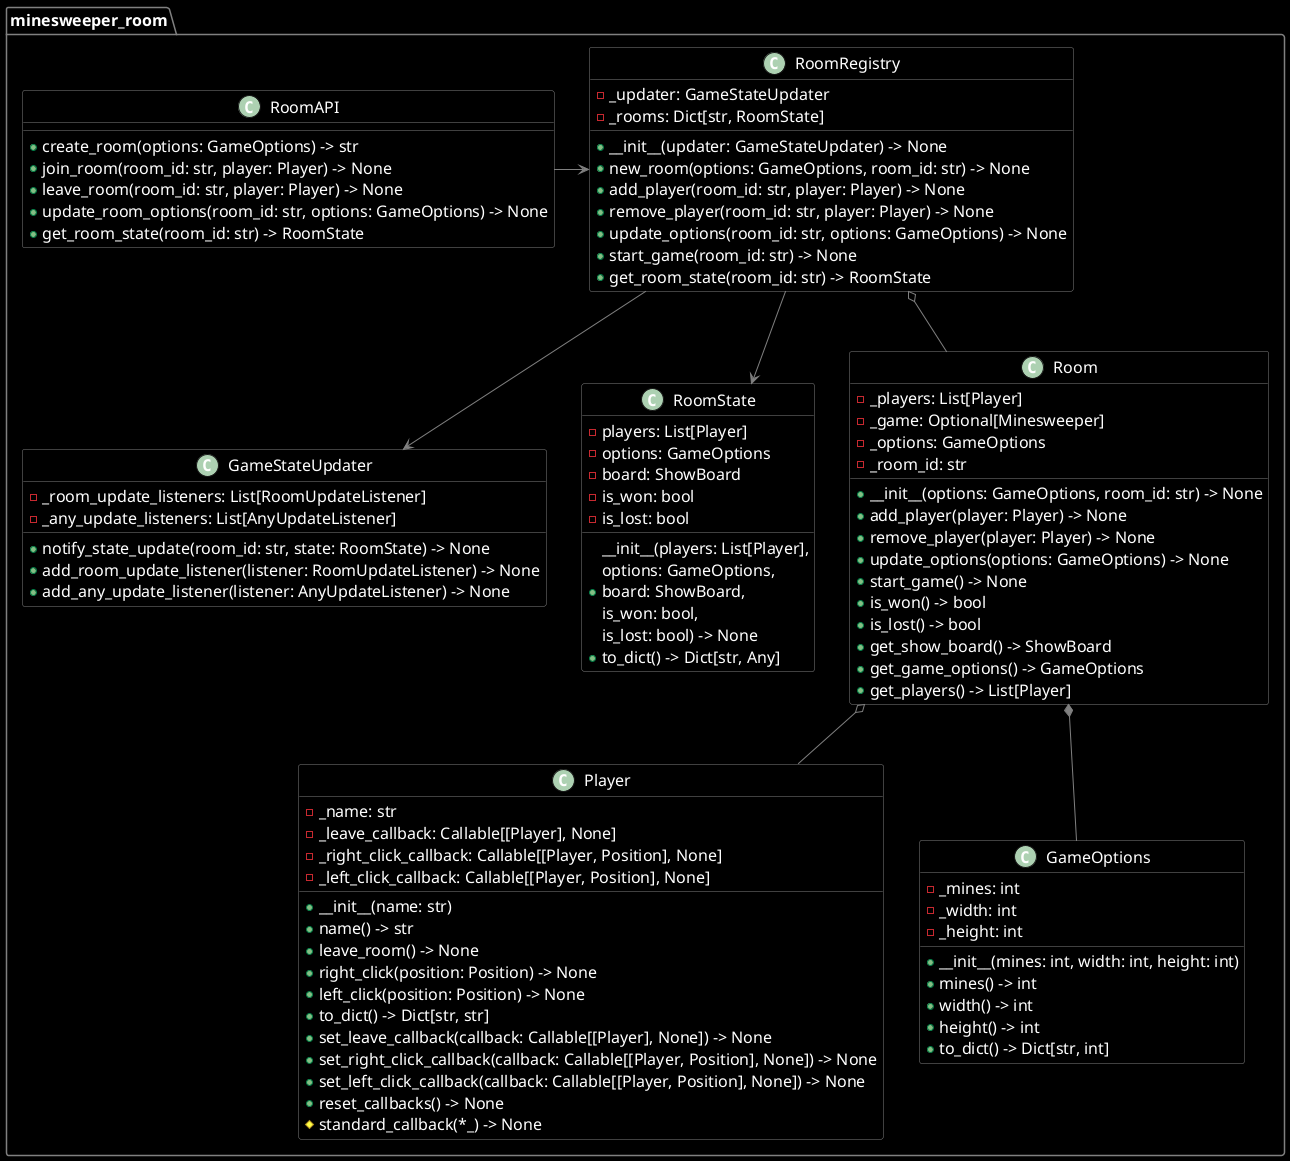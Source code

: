 @startuml minesweeper_room

skinparam {

    DefaultFontColor White
    DefaultFontName Monospace
    DefaultFontSize 16
    DefaultBorderColor White
    ArrowColor Gray

    BackgroundColor Black
    BorderColor Gray
    FontColor White

    class {
        BackgroundColor Black
        BorderColor Gray
    }

    package {
        BackgroundColor Black
        BorderColor Gray
    }

}

package minesweeper_room {


    class GameStateUpdater {
        - _room_update_listeners: List[RoomUpdateListener]
        - _any_update_listeners: List[AnyUpdateListener]
        + notify_state_update(room_id: str, state: RoomState) -> None
        + add_room_update_listener(listener: RoomUpdateListener) -> None
        + add_any_update_listener(listener: AnyUpdateListener) -> None
    }

    class RoomState {
        - players: List[Player]
        - options: GameOptions
        - board: ShowBoard
        - is_won: bool
        - is_lost: bool
        + __init__(players: List[Player],\noptions: GameOptions,\nboard: ShowBoard,\nis_won: bool,\nis_lost: bool) -> None
        + to_dict() -> Dict[str, Any]
    }

    class RoomAPI {
        + create_room(options: GameOptions) -> str
        + join_room(room_id: str, player: Player) -> None
        + leave_room(room_id: str, player: Player) -> None
        + update_room_options(room_id: str, options: GameOptions) -> None
        + get_room_state(room_id: str) -> RoomState
    }

    class RoomRegistry {
        - _updater: GameStateUpdater
        - _rooms: Dict[str, RoomState]
        + __init__(updater: GameStateUpdater) -> None
        + new_room(options: GameOptions, room_id: str) -> None
        + add_player(room_id: str, player: Player) -> None
        + remove_player(room_id: str, player: Player) -> None
        + update_options(room_id: str, options: GameOptions) -> None
        + start_game(room_id: str) -> None
        + get_room_state(room_id: str) -> RoomState
    }

    class Player {

        - _name: str
        - _leave_callback: Callable[[Player], None]
        - _right_click_callback: Callable[[Player, Position], None]
        - _left_click_callback: Callable[[Player, Position], None]

        + __init__(name: str)
        + name() -> str
        + leave_room() -> None
        + right_click(position: Position) -> None
        + left_click(position: Position) -> None
        + to_dict() -> Dict[str, str]
        + set_leave_callback(callback: Callable[[Player], None]) -> None
        + set_right_click_callback(callback: Callable[[Player, Position], None]) -> None
        + set_left_click_callback(callback: Callable[[Player, Position], None]) -> None
        + reset_callbacks() -> None
        # standard_callback(*_) -> None

    }

    class GameOptions {

        - _mines: int
        - _width: int
        - _height: int

        + __init__(mines: int, width: int, height: int)
        + mines() -> int
        + width() -> int
        + height() -> int
        + to_dict() -> Dict[str, int]

    }

    class Room {

        - _players: List[Player]
        - _game: Optional[Minesweeper]
        - _options: GameOptions
        - _room_id: str

        + __init__(options: GameOptions, room_id: str) -> None
        + add_player(player: Player) -> None
        + remove_player(player: Player) -> None
        + update_options(options: GameOptions) -> None
        + start_game() -> None
        + is_won() -> bool
        + is_lost() -> bool
        + get_show_board() -> ShowBoard
        + get_game_options() -> GameOptions
        + get_players() -> List[Player]

    }

    RoomAPI -> RoomRegistry
    RoomRegistry --> RoomState
    RoomRegistry --> GameStateUpdater

    Room o-- Player
    Room *-- GameOptions

    RoomRegistry o-- Room

}

@enduml
